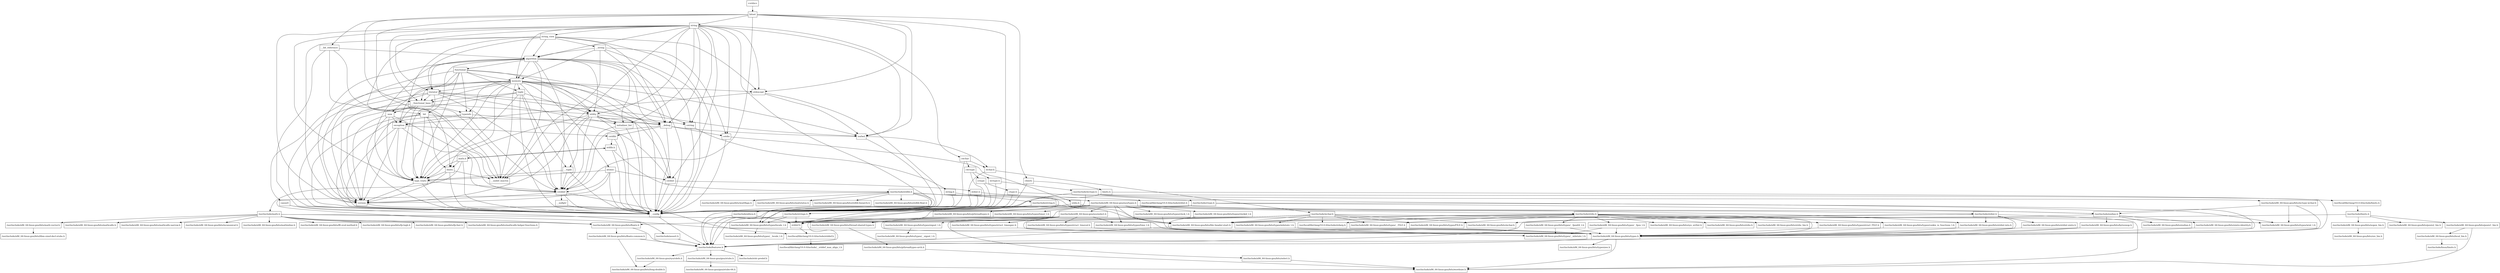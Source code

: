 digraph "dependencies" {
  header_0 [ shape="box", label="\<stdin\>" ];
  header_1 [ shape="box", label="bitset" ];
  header_100 [ shape="box", label="/usr/include/stdint.h" ];
  header_101 [ shape="box", label="/usr/include/x86_64-linux-gnu/bits/stdint-uintn.h" ];
  header_102 [ shape="box", label="memory" ];
  header_103 [ shape="box", label="typeinfo" ];
  header_104 [ shape="box", label="exception" ];
  header_105 [ shape="box", label="new" ];
  header_106 [ shape="box", label="iterator" ];
  header_107 [ shape="box", label="__functional_base" ];
  header_108 [ shape="box", label="tuple" ];
  header_109 [ shape="box", label="stdexcept" ];
  header_11 [ shape="box", label="__bit_reference" ];
  header_110 [ shape="box", label="cassert" ];
  header_111 [ shape="box", label="/usr/include/assert.h" ];
  header_112 [ shape="box", label="atomic" ];
  header_113 [ shape="box", label="functional" ];
  header_114 [ shape="box", label="climits" ];
  header_115 [ shape="box", label="limits.h" ];
  header_116 [ shape="box", label="/usr/local/lib/clang/10.0.0/include/limits.h" ];
  header_117 [ shape="box", label="/usr/include/limits.h" ];
  header_118 [ shape="box", label="/usr/include/x86_64-linux-gnu/bits/posix1_lim.h" ];
  header_119 [ shape="box", label="/usr/include/x86_64-linux-gnu/bits/local_lim.h" ];
  header_12 [ shape="box", label="bit" ];
  header_120 [ shape="box", label="/usr/include/linux/limits.h" ];
  header_121 [ shape="box", label="/usr/include/x86_64-linux-gnu/bits/posix2_lim.h" ];
  header_122 [ shape="box", label="/usr/include/x86_64-linux-gnu/bits/xopen_lim.h" ];
  header_123 [ shape="box", label="/usr/include/x86_64-linux-gnu/bits/uio_lim.h" ];
  header_124 [ shape="box", label="string" ];
  header_125 [ shape="box", label="string_view" ];
  header_126 [ shape="box", label="__string" ];
  header_127 [ shape="box", label="cwchar" ];
  header_128 [ shape="box", label="cwctype" ];
  header_129 [ shape="box", label="cctype" ];
  header_13 [ shape="box", label="limits" ];
  header_130 [ shape="box", label="ctype.h" ];
  header_131 [ shape="box", label="/usr/include/ctype.h" ];
  header_132 [ shape="box", label="wctype.h" ];
  header_133 [ shape="box", label="/usr/include/wctype.h" ];
  header_134 [ shape="box", label="/usr/include/x86_64-linux-gnu/bits/wctype-wchar.h" ];
  header_14 [ shape="box", label="type_traits" ];
  header_15 [ shape="box", label="cstddef" ];
  header_16 [ shape="box", label="version" ];
  header_17 [ shape="box", label="/usr/local/lib/clang/10.0.0/include/stddef.h" ];
  header_18 [ shape="box", label="/usr/local/lib/clang/10.0.0/include/__stddef_max_align_t.h" ];
  header_19 [ shape="box", label="__nullptr" ];
  header_2 [ shape="box", label="__config" ];
  header_20 [ shape="box", label="__undef_macros" ];
  header_21 [ shape="box", label="__debug" ];
  header_22 [ shape="box", label="iosfwd" ];
  header_23 [ shape="box", label="wchar.h" ];
  header_24 [ shape="box", label="/usr/include/wchar.h" ];
  header_25 [ shape="box", label="/usr/include/x86_64-linux-gnu/bits/libc-header-start.h" ];
  header_26 [ shape="box", label="/usr/include/x86_64-linux-gnu/bits/floatn.h" ];
  header_27 [ shape="box", label="/usr/include/x86_64-linux-gnu/bits/floatn-common.h" ];
  header_28 [ shape="box", label="stddef.h" ];
  header_29 [ shape="box", label="/usr/local/lib/clang/10.0.0/include/stdarg.h" ];
  header_3 [ shape="box", label="/usr/include/features.h" ];
  header_30 [ shape="box", label="/usr/include/x86_64-linux-gnu/bits/wchar.h" ];
  header_31 [ shape="box", label="/usr/include/x86_64-linux-gnu/bits/types/wint_t.h" ];
  header_32 [ shape="box", label="/usr/include/x86_64-linux-gnu/bits/types/mbstate_t.h" ];
  header_33 [ shape="box", label="/usr/include/x86_64-linux-gnu/bits/types/__mbstate_t.h" ];
  header_34 [ shape="box", label="/usr/include/x86_64-linux-gnu/bits/types/__FILE.h" ];
  header_35 [ shape="box", label="/usr/include/x86_64-linux-gnu/bits/types/FILE.h" ];
  header_36 [ shape="box", label="/usr/include/x86_64-linux-gnu/bits/types/locale_t.h" ];
  header_37 [ shape="box", label="/usr/include/x86_64-linux-gnu/bits/types/__locale_t.h" ];
  header_38 [ shape="box", label="cstdlib" ];
  header_39 [ shape="box", label="stdlib.h" ];
  header_4 [ shape="box", label="/usr/include/stdc-predef.h" ];
  header_40 [ shape="box", label="/usr/include/stdlib.h" ];
  header_41 [ shape="box", label="/usr/include/x86_64-linux-gnu/bits/waitflags.h" ];
  header_42 [ shape="box", label="/usr/include/x86_64-linux-gnu/bits/waitstatus.h" ];
  header_43 [ shape="box", label="/usr/include/x86_64-linux-gnu/sys/types.h" ];
  header_44 [ shape="box", label="/usr/include/x86_64-linux-gnu/bits/types.h" ];
  header_45 [ shape="box", label="/usr/include/x86_64-linux-gnu/bits/typesizes.h" ];
  header_46 [ shape="box", label="/usr/include/x86_64-linux-gnu/bits/types/clock_t.h" ];
  header_47 [ shape="box", label="/usr/include/x86_64-linux-gnu/bits/types/clockid_t.h" ];
  header_48 [ shape="box", label="/usr/include/x86_64-linux-gnu/bits/types/time_t.h" ];
  header_49 [ shape="box", label="/usr/include/x86_64-linux-gnu/bits/types/timer_t.h" ];
  header_5 [ shape="box", label="/usr/include/x86_64-linux-gnu/sys/cdefs.h" ];
  header_50 [ shape="box", label="/usr/include/x86_64-linux-gnu/bits/stdint-intn.h" ];
  header_51 [ shape="box", label="/usr/include/endian.h" ];
  header_52 [ shape="box", label="/usr/include/x86_64-linux-gnu/bits/endian.h" ];
  header_53 [ shape="box", label="/usr/include/x86_64-linux-gnu/bits/byteswap.h" ];
  header_54 [ shape="box", label="/usr/include/x86_64-linux-gnu/bits/uintn-identity.h" ];
  header_55 [ shape="box", label="/usr/include/x86_64-linux-gnu/sys/select.h" ];
  header_56 [ shape="box", label="/usr/include/x86_64-linux-gnu/bits/select.h" ];
  header_57 [ shape="box", label="/usr/include/x86_64-linux-gnu/bits/types/sigset_t.h" ];
  header_58 [ shape="box", label="/usr/include/x86_64-linux-gnu/bits/types/__sigset_t.h" ];
  header_59 [ shape="box", label="/usr/include/x86_64-linux-gnu/bits/types/struct_timeval.h" ];
  header_6 [ shape="box", label="/usr/include/x86_64-linux-gnu/bits/wordsize.h" ];
  header_60 [ shape="box", label="/usr/include/x86_64-linux-gnu/bits/types/struct_timespec.h" ];
  header_61 [ shape="box", label="/usr/include/x86_64-linux-gnu/bits/pthreadtypes.h" ];
  header_62 [ shape="box", label="/usr/include/x86_64-linux-gnu/bits/thread-shared-types.h" ];
  header_63 [ shape="box", label="/usr/include/x86_64-linux-gnu/bits/pthreadtypes-arch.h" ];
  header_64 [ shape="box", label="/usr/include/alloca.h" ];
  header_65 [ shape="box", label="/usr/include/x86_64-linux-gnu/bits/stdlib-bsearch.h" ];
  header_66 [ shape="box", label="/usr/include/x86_64-linux-gnu/bits/stdlib-float.h" ];
  header_67 [ shape="box", label="math.h" ];
  header_68 [ shape="box", label="/usr/include/math.h" ];
  header_69 [ shape="box", label="/usr/include/x86_64-linux-gnu/bits/math-vector.h" ];
  header_7 [ shape="box", label="/usr/include/x86_64-linux-gnu/bits/long-double.h" ];
  header_70 [ shape="box", label="/usr/include/x86_64-linux-gnu/bits/libm-simd-decl-stubs.h" ];
  header_71 [ shape="box", label="/usr/include/x86_64-linux-gnu/bits/flt-eval-method.h" ];
  header_72 [ shape="box", label="/usr/include/x86_64-linux-gnu/bits/fp-logb.h" ];
  header_73 [ shape="box", label="/usr/include/x86_64-linux-gnu/bits/fp-fast.h" ];
  header_74 [ shape="box", label="/usr/include/x86_64-linux-gnu/bits/mathcalls-helper-functions.h" ];
  header_75 [ shape="box", label="/usr/include/x86_64-linux-gnu/bits/mathcalls.h" ];
  header_76 [ shape="box", label="/usr/include/x86_64-linux-gnu/bits/mathcalls-narrow.h" ];
  header_77 [ shape="box", label="/usr/include/x86_64-linux-gnu/bits/iscanonical.h" ];
  header_78 [ shape="box", label="/usr/include/x86_64-linux-gnu/bits/mathinline.h" ];
  header_79 [ shape="box", label="cstdio" ];
  header_8 [ shape="box", label="/usr/include/x86_64-linux-gnu/gnu/stubs.h" ];
  header_80 [ shape="box", label="stdio.h" ];
  header_81 [ shape="box", label="/usr/include/stdio.h" ];
  header_82 [ shape="box", label="/usr/include/x86_64-linux-gnu/bits/types/__fpos_t.h" ];
  header_83 [ shape="box", label="/usr/include/x86_64-linux-gnu/bits/types/__fpos64_t.h" ];
  header_84 [ shape="box", label="/usr/include/x86_64-linux-gnu/bits/types/struct_FILE.h" ];
  header_85 [ shape="box", label="/usr/include/x86_64-linux-gnu/bits/types/cookie_io_functions_t.h" ];
  header_86 [ shape="box", label="/usr/include/x86_64-linux-gnu/bits/stdio_lim.h" ];
  header_87 [ shape="box", label="/usr/include/x86_64-linux-gnu/bits/sys_errlist.h" ];
  header_88 [ shape="box", label="/usr/include/x86_64-linux-gnu/bits/stdio.h" ];
  header_89 [ shape="box", label="algorithm" ];
  header_9 [ shape="box", label="/usr/include/x86_64-linux-gnu/gnu/stubs-64.h" ];
  header_90 [ shape="box", label="initializer_list" ];
  header_91 [ shape="box", label="cstring" ];
  header_92 [ shape="box", label="string.h" ];
  header_93 [ shape="box", label="/usr/include/string.h" ];
  header_94 [ shape="box", label="/usr/include/strings.h" ];
  header_95 [ shape="box", label="utility" ];
  header_96 [ shape="box", label="__tuple" ];
  header_97 [ shape="box", label="cstdint" ];
  header_98 [ shape="box", label="stdint.h" ];
  header_99 [ shape="box", label="/usr/local/lib/clang/10.0.0/include/stdint.h" ];
  header_118 -> header_6;
  header_118 -> header_119;
  header_119 -> header_120;
  header_61 -> header_62;
  header_60 -> header_44;
  header_63 -> header_6;
  header_62 -> header_63;
  header_64 -> header_3;
  header_64 -> header_28;
  header_67 -> header_14;
  header_67 -> header_68;
  header_67 -> header_13;
  header_67 -> header_2;
  header_67 -> header_39;
  header_69 -> header_70;
  header_68 -> header_44;
  header_68 -> header_25;
  header_68 -> header_26;
  header_68 -> header_72;
  header_68 -> header_73;
  header_68 -> header_71;
  header_68 -> header_76;
  header_68 -> header_77;
  header_68 -> header_74;
  header_68 -> header_75;
  header_68 -> header_69;
  header_68 -> header_78;
  header_114 -> header_115;
  header_114 -> header_2;
  header_115 -> header_116;
  header_115 -> header_2;
  header_116 -> header_117;
  header_117 -> header_25;
  header_117 -> header_121;
  header_117 -> header_118;
  header_117 -> header_122;
  header_79 -> header_80;
  header_79 -> header_2;
  header_112 -> header_14;
  header_112 -> header_15;
  header_112 -> header_16;
  header_112 -> header_97;
  header_112 -> header_2;
  header_113 -> header_14;
  header_113 -> header_16;
  header_113 -> header_2;
  header_113 -> header_108;
  header_113 -> header_95;
  header_113 -> header_104;
  header_113 -> header_107;
  header_113 -> header_103;
  header_113 -> header_102;
  header_110 -> header_2;
  header_110 -> header_111;
  header_111 -> header_3;
  header_47 -> header_44;
  header_46 -> header_44;
  header_44 -> header_6;
  header_44 -> header_45;
  header_44 -> header_3;
  header_43 -> header_61;
  header_43 -> header_28;
  header_43 -> header_50;
  header_43 -> header_51;
  header_43 -> header_55;
  header_43 -> header_47;
  header_43 -> header_46;
  header_43 -> header_44;
  header_43 -> header_3;
  header_43 -> header_49;
  header_43 -> header_48;
  header_40 -> header_28;
  header_40 -> header_25;
  header_40 -> header_26;
  header_40 -> header_36;
  header_40 -> header_43;
  header_40 -> header_42;
  header_40 -> header_41;
  header_40 -> header_66;
  header_40 -> header_65;
  header_40 -> header_64;
  header_105 -> header_14;
  header_105 -> header_104;
  header_105 -> header_16;
  header_105 -> header_2;
  header_105 -> header_15;
  header_104 -> header_14;
  header_104 -> header_15;
  header_104 -> header_16;
  header_104 -> header_2;
  header_104 -> header_38;
  header_107 -> header_14;
  header_107 -> header_2;
  header_107 -> header_95;
  header_107 -> header_105;
  header_107 -> header_104;
  header_107 -> header_103;
  header_106 -> header_14;
  header_106 -> header_15;
  header_106 -> header_16;
  header_106 -> header_21;
  header_106 -> header_22;
  header_106 -> header_2;
  header_106 -> header_107;
  header_106 -> header_90;
  header_101 -> header_44;
  header_100 -> header_25;
  header_100 -> header_30;
  header_100 -> header_6;
  header_100 -> header_50;
  header_100 -> header_44;
  header_100 -> header_101;
  header_49 -> header_44;
  header_48 -> header_44;
  header_5 -> header_6;
  header_5 -> header_7;
  header_2 -> header_3;
  header_3 -> header_4;
  header_3 -> header_5;
  header_3 -> header_8;
  header_0 -> header_1;
  header_1 -> header_15;
  header_1 -> header_11;
  header_1 -> header_20;
  header_1 -> header_22;
  header_1 -> header_124;
  header_1 -> header_109;
  header_1 -> header_2;
  header_1 -> header_114;
  header_1 -> header_107;
  header_8 -> header_9;
  header_59 -> header_44;
  header_50 -> header_44;
  header_51 -> header_52;
  header_51 -> header_53;
  header_51 -> header_54;
  header_51 -> header_3;
  header_53 -> header_44;
  header_53 -> header_3;
  header_54 -> header_44;
  header_55 -> header_59;
  header_55 -> header_56;
  header_55 -> header_57;
  header_55 -> header_60;
  header_55 -> header_44;
  header_55 -> header_3;
  header_55 -> header_48;
  header_56 -> header_6;
  header_57 -> header_58;
  header_130 -> header_131;
  header_130 -> header_2;
  header_131 -> header_36;
  header_131 -> header_51;
  header_131 -> header_44;
  header_131 -> header_3;
  header_132 -> header_133;
  header_132 -> header_2;
  header_133 -> header_36;
  header_133 -> header_44;
  header_133 -> header_134;
  header_133 -> header_3;
  header_133 -> header_31;
  header_134 -> header_51;
  header_134 -> header_44;
  header_134 -> header_31;
  header_28 -> header_17;
  header_25 -> header_3;
  header_24 -> header_35;
  header_24 -> header_29;
  header_24 -> header_28;
  header_24 -> header_25;
  header_24 -> header_34;
  header_24 -> header_26;
  header_24 -> header_32;
  header_24 -> header_30;
  header_24 -> header_31;
  header_24 -> header_36;
  header_27 -> header_7;
  header_27 -> header_3;
  header_26 -> header_27;
  header_26 -> header_3;
  header_21 -> header_15;
  header_21 -> header_79;
  header_21 -> header_2;
  header_21 -> header_38;
  header_21 -> header_22;
  header_23 -> header_24;
  header_23 -> header_2;
  header_22 -> header_2;
  header_22 -> header_23;
  header_127 -> header_2;
  header_127 -> header_23;
  header_127 -> header_128;
  header_126 -> header_21;
  header_126 -> header_20;
  header_126 -> header_89;
  header_126 -> header_2;
  header_126 -> header_79;
  header_126 -> header_102;
  header_125 -> header_16;
  header_125 -> header_13;
  header_125 -> header_21;
  header_125 -> header_20;
  header_125 -> header_126;
  header_125 -> header_89;
  header_125 -> header_2;
  header_125 -> header_109;
  header_125 -> header_106;
  header_124 -> header_14;
  header_124 -> header_109;
  header_124 -> header_106;
  header_124 -> header_20;
  header_124 -> header_21;
  header_124 -> header_89;
  header_124 -> header_16;
  header_124 -> header_22;
  header_124 -> header_127;
  header_124 -> header_125;
  header_124 -> header_2;
  header_124 -> header_95;
  header_124 -> header_107;
  header_124 -> header_79;
  header_124 -> header_90;
  header_124 -> header_91;
  header_124 -> header_97;
  header_124 -> header_102;
  header_122 -> header_123;
  header_129 -> header_130;
  header_129 -> header_2;
  header_128 -> header_132;
  header_128 -> header_2;
  header_128 -> header_129;
  header_38 -> header_2;
  header_38 -> header_39;
  header_39 -> header_2;
  header_39 -> header_67;
  header_39 -> header_40;
  header_36 -> header_37;
  header_32 -> header_33;
  header_109 -> header_104;
  header_109 -> header_2;
  header_109 -> header_22;
  header_108 -> header_14;
  header_108 -> header_15;
  header_108 -> header_16;
  header_108 -> header_2;
  header_108 -> header_95;
  header_108 -> header_96;
  header_108 -> header_107;
  header_89 -> header_14;
  header_89 -> header_15;
  header_89 -> header_16;
  header_89 -> header_12;
  header_89 -> header_21;
  header_89 -> header_20;
  header_89 -> header_113;
  header_89 -> header_2;
  header_89 -> header_95;
  header_89 -> header_106;
  header_89 -> header_90;
  header_89 -> header_91;
  header_89 -> header_102;
  header_83 -> header_44;
  header_83 -> header_33;
  header_82 -> header_44;
  header_82 -> header_33;
  header_81 -> header_29;
  header_81 -> header_28;
  header_81 -> header_25;
  header_81 -> header_34;
  header_81 -> header_35;
  header_81 -> header_44;
  header_81 -> header_88;
  header_81 -> header_83;
  header_81 -> header_82;
  header_81 -> header_87;
  header_81 -> header_86;
  header_81 -> header_85;
  header_81 -> header_84;
  header_80 -> header_81;
  header_80 -> header_2;
  header_85 -> header_44;
  header_84 -> header_44;
  header_103 -> header_104;
  header_103 -> header_97;
  header_103 -> header_2;
  header_103 -> header_15;
  header_102 -> header_14;
  header_102 -> header_15;
  header_102 -> header_109;
  header_102 -> header_106;
  header_102 -> header_13;
  header_102 -> header_112;
  header_102 -> header_16;
  header_102 -> header_22;
  header_102 -> header_20;
  header_102 -> header_2;
  header_102 -> header_108;
  header_102 -> header_105;
  header_102 -> header_95;
  header_102 -> header_107;
  header_102 -> header_97;
  header_102 -> header_110;
  header_102 -> header_91;
  header_102 -> header_103;
  header_14 -> header_15;
  header_14 -> header_16;
  header_14 -> header_2;
  header_15 -> header_16;
  header_15 -> header_17;
  header_15 -> header_2;
  header_15 -> header_19;
  header_16 -> header_2;
  header_17 -> header_18;
  header_11 -> header_89;
  header_11 -> header_2;
  header_11 -> header_20;
  header_11 -> header_12;
  header_12 -> header_14;
  header_12 -> header_16;
  header_12 -> header_13;
  header_12 -> header_21;
  header_12 -> header_20;
  header_12 -> header_2;
  header_13 -> header_14;
  header_13 -> header_16;
  header_13 -> header_2;
  header_13 -> header_20;
  header_19 -> header_2;
  header_98 -> header_2;
  header_98 -> header_99;
  header_99 -> header_100;
  header_94 -> header_36;
  header_94 -> header_3;
  header_94 -> header_28;
  header_95 -> header_14;
  header_95 -> header_15;
  header_95 -> header_16;
  header_95 -> header_21;
  header_95 -> header_2;
  header_95 -> header_96;
  header_95 -> header_97;
  header_95 -> header_90;
  header_95 -> header_91;
  header_96 -> header_14;
  header_96 -> header_15;
  header_96 -> header_2;
  header_97 -> header_98;
  header_97 -> header_2;
  header_90 -> header_15;
  header_90 -> header_2;
  header_91 -> header_2;
  header_91 -> header_92;
  header_92 -> header_2;
  header_92 -> header_93;
  header_93 -> header_25;
  header_93 -> header_36;
  header_93 -> header_94;
  header_93 -> header_28;
}
